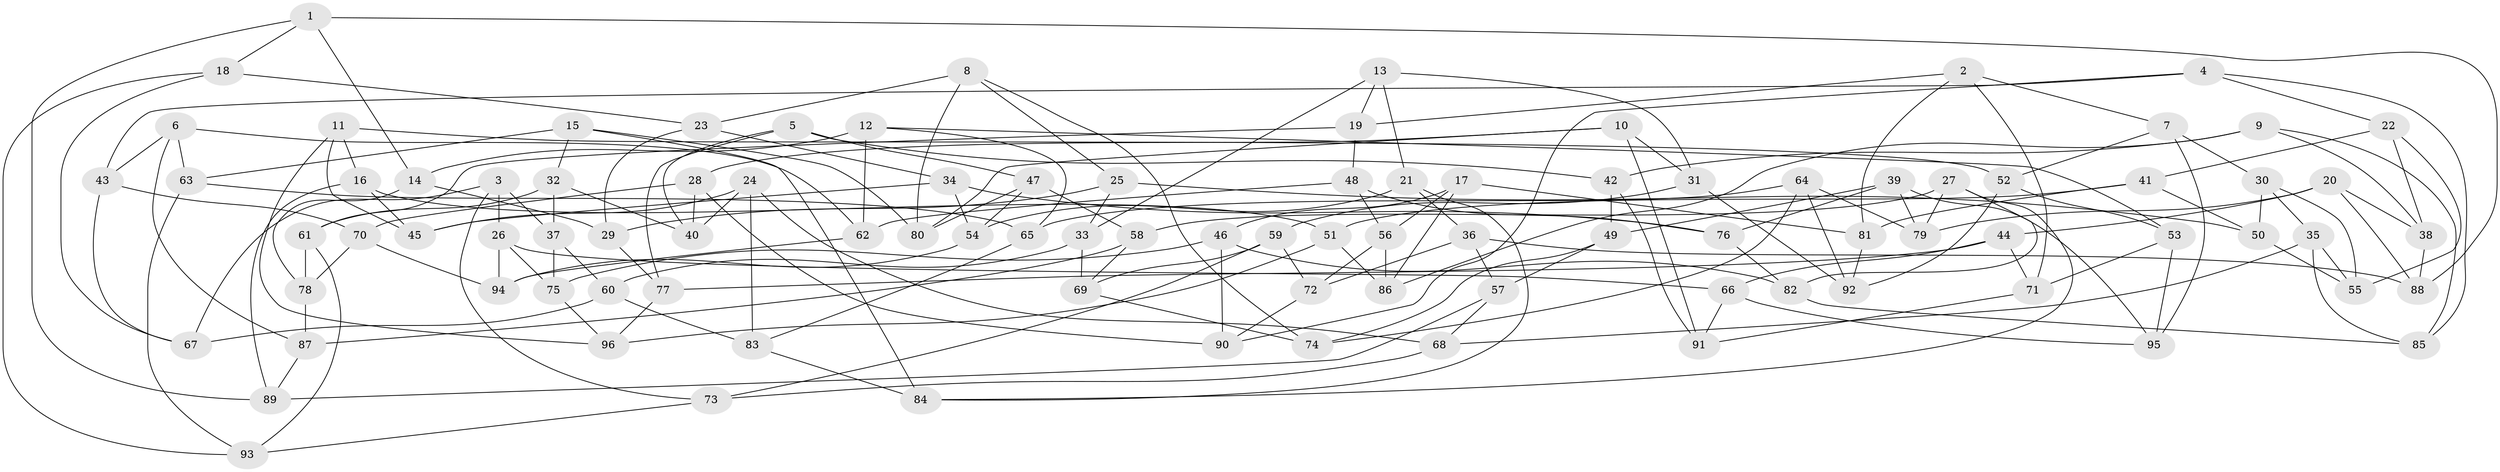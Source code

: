 // coarse degree distribution, {6: 0.5423728813559322, 4: 0.3559322033898305, 5: 0.0847457627118644, 3: 0.01694915254237288}
// Generated by graph-tools (version 1.1) at 2025/52/02/27/25 19:52:34]
// undirected, 96 vertices, 192 edges
graph export_dot {
graph [start="1"]
  node [color=gray90,style=filled];
  1;
  2;
  3;
  4;
  5;
  6;
  7;
  8;
  9;
  10;
  11;
  12;
  13;
  14;
  15;
  16;
  17;
  18;
  19;
  20;
  21;
  22;
  23;
  24;
  25;
  26;
  27;
  28;
  29;
  30;
  31;
  32;
  33;
  34;
  35;
  36;
  37;
  38;
  39;
  40;
  41;
  42;
  43;
  44;
  45;
  46;
  47;
  48;
  49;
  50;
  51;
  52;
  53;
  54;
  55;
  56;
  57;
  58;
  59;
  60;
  61;
  62;
  63;
  64;
  65;
  66;
  67;
  68;
  69;
  70;
  71;
  72;
  73;
  74;
  75;
  76;
  77;
  78;
  79;
  80;
  81;
  82;
  83;
  84;
  85;
  86;
  87;
  88;
  89;
  90;
  91;
  92;
  93;
  94;
  95;
  96;
  1 -- 88;
  1 -- 89;
  1 -- 18;
  1 -- 14;
  2 -- 81;
  2 -- 71;
  2 -- 19;
  2 -- 7;
  3 -- 73;
  3 -- 26;
  3 -- 67;
  3 -- 37;
  4 -- 90;
  4 -- 22;
  4 -- 43;
  4 -- 85;
  5 -- 42;
  5 -- 77;
  5 -- 47;
  5 -- 40;
  6 -- 62;
  6 -- 43;
  6 -- 63;
  6 -- 87;
  7 -- 30;
  7 -- 52;
  7 -- 95;
  8 -- 25;
  8 -- 74;
  8 -- 23;
  8 -- 80;
  9 -- 86;
  9 -- 38;
  9 -- 42;
  9 -- 85;
  10 -- 28;
  10 -- 31;
  10 -- 91;
  10 -- 80;
  11 -- 16;
  11 -- 52;
  11 -- 45;
  11 -- 96;
  12 -- 14;
  12 -- 53;
  12 -- 62;
  12 -- 65;
  13 -- 19;
  13 -- 31;
  13 -- 21;
  13 -- 33;
  14 -- 29;
  14 -- 78;
  15 -- 63;
  15 -- 32;
  15 -- 80;
  15 -- 84;
  16 -- 51;
  16 -- 45;
  16 -- 89;
  17 -- 86;
  17 -- 56;
  17 -- 81;
  17 -- 46;
  18 -- 93;
  18 -- 67;
  18 -- 23;
  19 -- 48;
  19 -- 61;
  20 -- 44;
  20 -- 88;
  20 -- 38;
  20 -- 79;
  21 -- 84;
  21 -- 54;
  21 -- 36;
  22 -- 41;
  22 -- 38;
  22 -- 55;
  23 -- 34;
  23 -- 29;
  24 -- 83;
  24 -- 40;
  24 -- 68;
  24 -- 45;
  25 -- 33;
  25 -- 29;
  25 -- 50;
  26 -- 75;
  26 -- 66;
  26 -- 94;
  27 -- 58;
  27 -- 82;
  27 -- 84;
  27 -- 79;
  28 -- 90;
  28 -- 40;
  28 -- 70;
  29 -- 77;
  30 -- 35;
  30 -- 50;
  30 -- 55;
  31 -- 92;
  31 -- 59;
  32 -- 40;
  32 -- 61;
  32 -- 37;
  33 -- 60;
  33 -- 69;
  34 -- 54;
  34 -- 45;
  34 -- 76;
  35 -- 55;
  35 -- 68;
  35 -- 85;
  36 -- 88;
  36 -- 57;
  36 -- 72;
  37 -- 60;
  37 -- 75;
  38 -- 88;
  39 -- 49;
  39 -- 76;
  39 -- 79;
  39 -- 95;
  41 -- 51;
  41 -- 81;
  41 -- 50;
  42 -- 49;
  42 -- 91;
  43 -- 67;
  43 -- 70;
  44 -- 77;
  44 -- 66;
  44 -- 71;
  46 -- 75;
  46 -- 90;
  46 -- 82;
  47 -- 54;
  47 -- 80;
  47 -- 58;
  48 -- 62;
  48 -- 76;
  48 -- 56;
  49 -- 74;
  49 -- 57;
  50 -- 55;
  51 -- 86;
  51 -- 96;
  52 -- 53;
  52 -- 92;
  53 -- 95;
  53 -- 71;
  54 -- 94;
  56 -- 86;
  56 -- 72;
  57 -- 89;
  57 -- 68;
  58 -- 87;
  58 -- 69;
  59 -- 72;
  59 -- 73;
  59 -- 69;
  60 -- 67;
  60 -- 83;
  61 -- 78;
  61 -- 93;
  62 -- 94;
  63 -- 93;
  63 -- 65;
  64 -- 92;
  64 -- 74;
  64 -- 65;
  64 -- 79;
  65 -- 83;
  66 -- 91;
  66 -- 95;
  68 -- 73;
  69 -- 74;
  70 -- 94;
  70 -- 78;
  71 -- 91;
  72 -- 90;
  73 -- 93;
  75 -- 96;
  76 -- 82;
  77 -- 96;
  78 -- 87;
  81 -- 92;
  82 -- 85;
  83 -- 84;
  87 -- 89;
}
